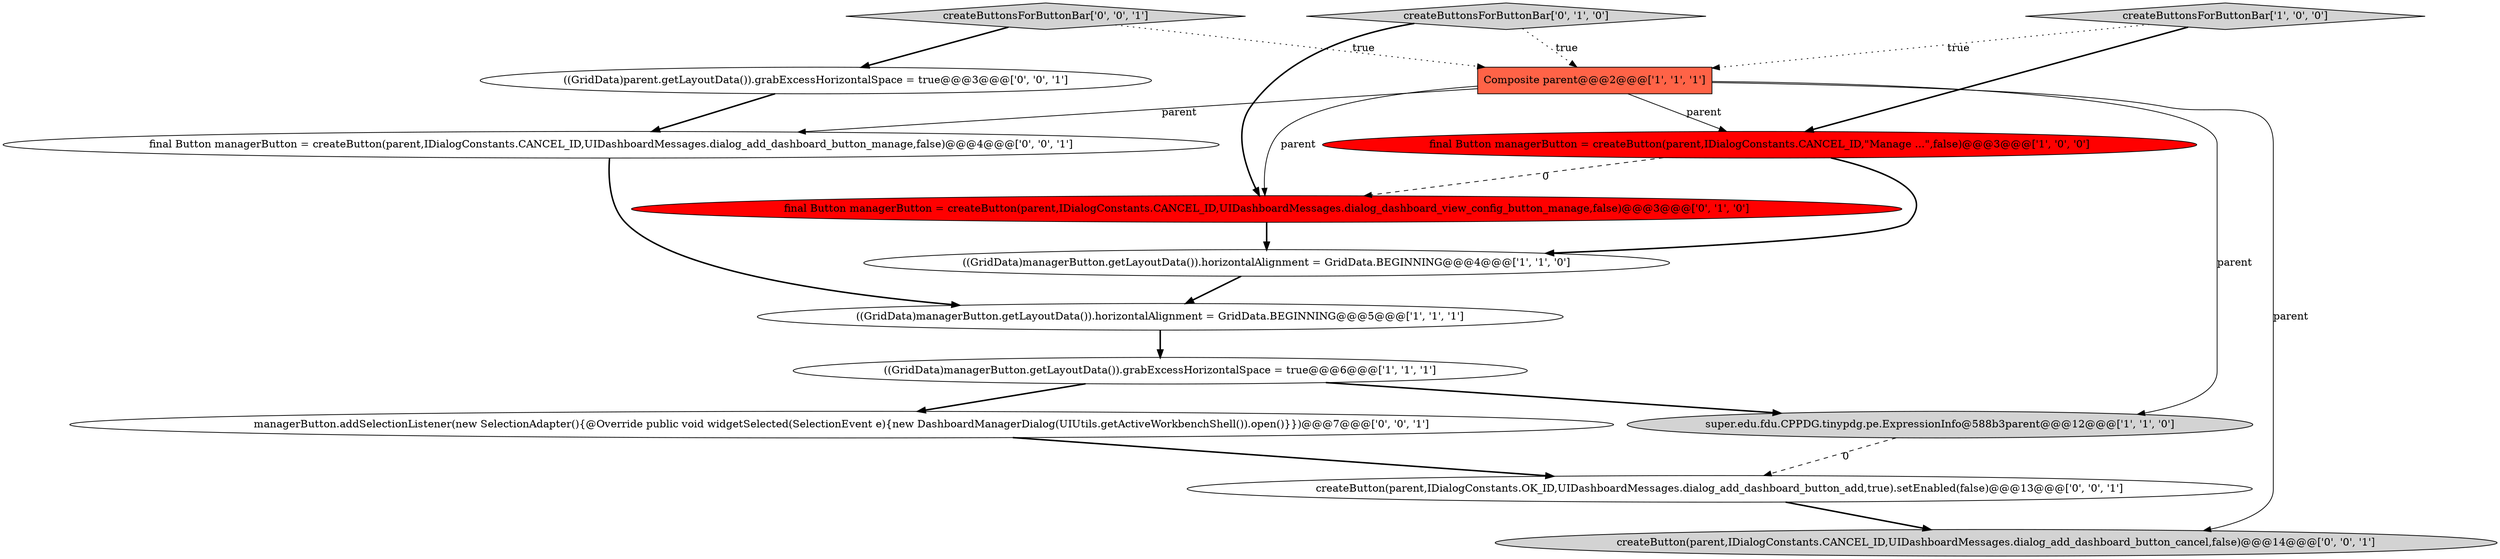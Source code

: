 digraph {
12 [style = filled, label = "createButtonsForButtonBar['0', '0', '1']", fillcolor = lightgray, shape = diamond image = "AAA0AAABBB3BBB"];
9 [style = filled, label = "managerButton.addSelectionListener(new SelectionAdapter(){@Override public void widgetSelected(SelectionEvent e){new DashboardManagerDialog(UIUtils.getActiveWorkbenchShell()).open()}})@@@7@@@['0', '0', '1']", fillcolor = white, shape = ellipse image = "AAA0AAABBB3BBB"];
6 [style = filled, label = "super.edu.fdu.CPPDG.tinypdg.pe.ExpressionInfo@588b3parent@@@12@@@['1', '1', '0']", fillcolor = lightgray, shape = ellipse image = "AAA0AAABBB1BBB"];
7 [style = filled, label = "createButtonsForButtonBar['0', '1', '0']", fillcolor = lightgray, shape = diamond image = "AAA0AAABBB2BBB"];
4 [style = filled, label = "((GridData)managerButton.getLayoutData()).grabExcessHorizontalSpace = true@@@6@@@['1', '1', '1']", fillcolor = white, shape = ellipse image = "AAA0AAABBB1BBB"];
0 [style = filled, label = "((GridData)managerButton.getLayoutData()).horizontalAlignment = GridData.BEGINNING@@@4@@@['1', '1', '0']", fillcolor = white, shape = ellipse image = "AAA0AAABBB1BBB"];
13 [style = filled, label = "createButton(parent,IDialogConstants.OK_ID,UIDashboardMessages.dialog_add_dashboard_button_add,true).setEnabled(false)@@@13@@@['0', '0', '1']", fillcolor = white, shape = ellipse image = "AAA0AAABBB3BBB"];
14 [style = filled, label = "final Button managerButton = createButton(parent,IDialogConstants.CANCEL_ID,UIDashboardMessages.dialog_add_dashboard_button_manage,false)@@@4@@@['0', '0', '1']", fillcolor = white, shape = ellipse image = "AAA0AAABBB3BBB"];
10 [style = filled, label = "((GridData)parent.getLayoutData()).grabExcessHorizontalSpace = true@@@3@@@['0', '0', '1']", fillcolor = white, shape = ellipse image = "AAA0AAABBB3BBB"];
1 [style = filled, label = "((GridData)managerButton.getLayoutData()).horizontalAlignment = GridData.BEGINNING@@@5@@@['1', '1', '1']", fillcolor = white, shape = ellipse image = "AAA0AAABBB1BBB"];
5 [style = filled, label = "final Button managerButton = createButton(parent,IDialogConstants.CANCEL_ID,\"Manage ...\",false)@@@3@@@['1', '0', '0']", fillcolor = red, shape = ellipse image = "AAA1AAABBB1BBB"];
8 [style = filled, label = "final Button managerButton = createButton(parent,IDialogConstants.CANCEL_ID,UIDashboardMessages.dialog_dashboard_view_config_button_manage,false)@@@3@@@['0', '1', '0']", fillcolor = red, shape = ellipse image = "AAA1AAABBB2BBB"];
11 [style = filled, label = "createButton(parent,IDialogConstants.CANCEL_ID,UIDashboardMessages.dialog_add_dashboard_button_cancel,false)@@@14@@@['0', '0', '1']", fillcolor = lightgray, shape = ellipse image = "AAA0AAABBB3BBB"];
3 [style = filled, label = "Composite parent@@@2@@@['1', '1', '1']", fillcolor = tomato, shape = box image = "AAA0AAABBB1BBB"];
2 [style = filled, label = "createButtonsForButtonBar['1', '0', '0']", fillcolor = lightgray, shape = diamond image = "AAA0AAABBB1BBB"];
2->3 [style = dotted, label="true"];
4->9 [style = bold, label=""];
12->3 [style = dotted, label="true"];
1->4 [style = bold, label=""];
3->5 [style = solid, label="parent"];
10->14 [style = bold, label=""];
4->6 [style = bold, label=""];
3->8 [style = solid, label="parent"];
3->11 [style = solid, label="parent"];
7->8 [style = bold, label=""];
13->11 [style = bold, label=""];
14->1 [style = bold, label=""];
8->0 [style = bold, label=""];
3->6 [style = solid, label="parent"];
12->10 [style = bold, label=""];
6->13 [style = dashed, label="0"];
5->0 [style = bold, label=""];
7->3 [style = dotted, label="true"];
0->1 [style = bold, label=""];
5->8 [style = dashed, label="0"];
3->14 [style = solid, label="parent"];
2->5 [style = bold, label=""];
9->13 [style = bold, label=""];
}
